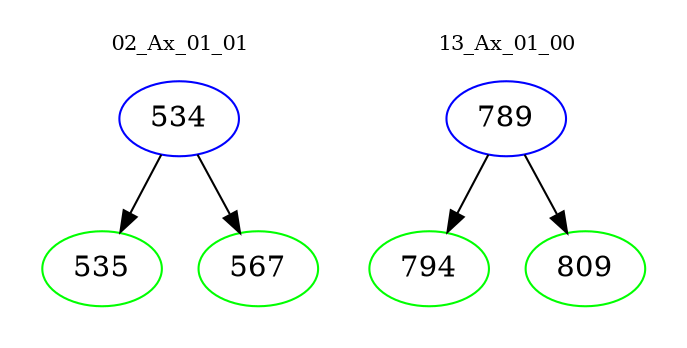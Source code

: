 digraph{
subgraph cluster_0 {
color = white
label = "02_Ax_01_01";
fontsize=10;
T0_534 [label="534", color="blue"]
T0_534 -> T0_535 [color="black"]
T0_535 [label="535", color="green"]
T0_534 -> T0_567 [color="black"]
T0_567 [label="567", color="green"]
}
subgraph cluster_1 {
color = white
label = "13_Ax_01_00";
fontsize=10;
T1_789 [label="789", color="blue"]
T1_789 -> T1_794 [color="black"]
T1_794 [label="794", color="green"]
T1_789 -> T1_809 [color="black"]
T1_809 [label="809", color="green"]
}
}
